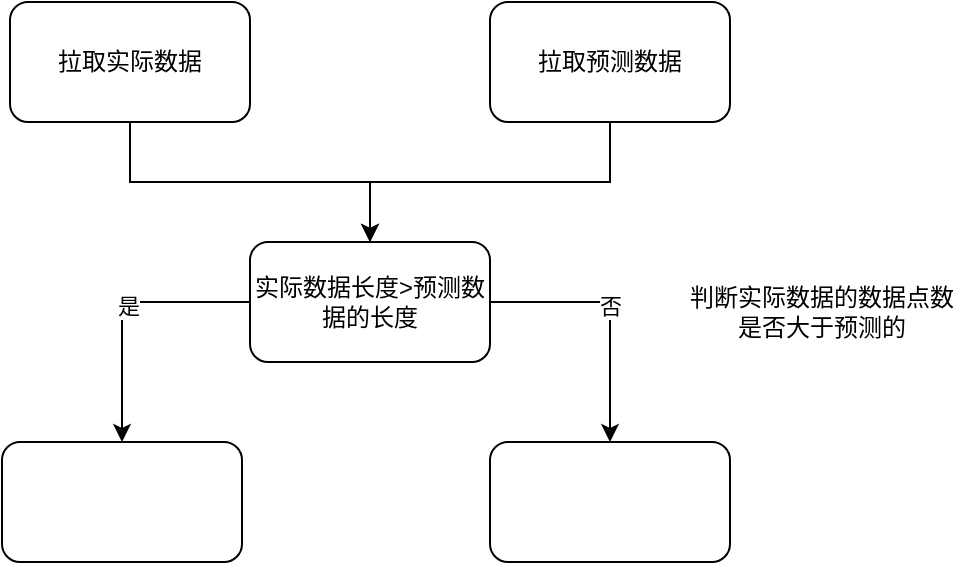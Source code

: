 <mxfile version="21.2.1" type="github">
  <diagram name="第 1 页" id="rQrgdCwCjtSHpjdYiyRV">
    <mxGraphModel dx="1023" dy="546" grid="1" gridSize="10" guides="1" tooltips="1" connect="1" arrows="1" fold="1" page="1" pageScale="1" pageWidth="827" pageHeight="1169" math="0" shadow="0">
      <root>
        <mxCell id="0" />
        <mxCell id="1" parent="0" />
        <mxCell id="zxwil83umstml-mQuDCK-4" style="edgeStyle=orthogonalEdgeStyle;rounded=0;orthogonalLoop=1;jettySize=auto;html=1;exitX=0.5;exitY=1;exitDx=0;exitDy=0;" edge="1" parent="1" source="zxwil83umstml-mQuDCK-1" target="zxwil83umstml-mQuDCK-3">
          <mxGeometry relative="1" as="geometry" />
        </mxCell>
        <mxCell id="zxwil83umstml-mQuDCK-1" value="拉取实际数据" style="rounded=1;whiteSpace=wrap;html=1;" vertex="1" parent="1">
          <mxGeometry x="234" y="110" width="120" height="60" as="geometry" />
        </mxCell>
        <mxCell id="zxwil83umstml-mQuDCK-5" style="edgeStyle=orthogonalEdgeStyle;rounded=0;orthogonalLoop=1;jettySize=auto;html=1;exitX=0.5;exitY=1;exitDx=0;exitDy=0;entryX=0.5;entryY=0;entryDx=0;entryDy=0;" edge="1" parent="1" source="zxwil83umstml-mQuDCK-2" target="zxwil83umstml-mQuDCK-3">
          <mxGeometry relative="1" as="geometry">
            <mxPoint x="394" y="230" as="targetPoint" />
          </mxGeometry>
        </mxCell>
        <mxCell id="zxwil83umstml-mQuDCK-2" value="拉取预测数据" style="rounded=1;whiteSpace=wrap;html=1;" vertex="1" parent="1">
          <mxGeometry x="474" y="110" width="120" height="60" as="geometry" />
        </mxCell>
        <mxCell id="zxwil83umstml-mQuDCK-8" style="edgeStyle=orthogonalEdgeStyle;rounded=0;orthogonalLoop=1;jettySize=auto;html=1;" edge="1" parent="1" source="zxwil83umstml-mQuDCK-3" target="zxwil83umstml-mQuDCK-6">
          <mxGeometry relative="1" as="geometry" />
        </mxCell>
        <mxCell id="zxwil83umstml-mQuDCK-10" value="是" style="edgeLabel;html=1;align=center;verticalAlign=middle;resizable=0;points=[];" vertex="1" connectable="0" parent="zxwil83umstml-mQuDCK-8">
          <mxGeometry x="-0.084" y="2" relative="1" as="geometry">
            <mxPoint as="offset" />
          </mxGeometry>
        </mxCell>
        <mxCell id="zxwil83umstml-mQuDCK-9" style="edgeStyle=orthogonalEdgeStyle;rounded=0;orthogonalLoop=1;jettySize=auto;html=1;exitX=1;exitY=0.5;exitDx=0;exitDy=0;" edge="1" parent="1" source="zxwil83umstml-mQuDCK-3" target="zxwil83umstml-mQuDCK-7">
          <mxGeometry relative="1" as="geometry" />
        </mxCell>
        <mxCell id="zxwil83umstml-mQuDCK-11" value="否" style="edgeLabel;html=1;align=center;verticalAlign=middle;resizable=0;points=[];" vertex="1" connectable="0" parent="zxwil83umstml-mQuDCK-9">
          <mxGeometry x="-0.055" relative="1" as="geometry">
            <mxPoint as="offset" />
          </mxGeometry>
        </mxCell>
        <mxCell id="zxwil83umstml-mQuDCK-3" value="实际数据长度&amp;gt;预测数据的长度" style="rounded=1;whiteSpace=wrap;html=1;" vertex="1" parent="1">
          <mxGeometry x="354" y="230" width="120" height="60" as="geometry" />
        </mxCell>
        <mxCell id="zxwil83umstml-mQuDCK-6" value="" style="rounded=1;whiteSpace=wrap;html=1;" vertex="1" parent="1">
          <mxGeometry x="230" y="330" width="120" height="60" as="geometry" />
        </mxCell>
        <mxCell id="zxwil83umstml-mQuDCK-7" value="" style="rounded=1;whiteSpace=wrap;html=1;" vertex="1" parent="1">
          <mxGeometry x="474" y="330" width="120" height="60" as="geometry" />
        </mxCell>
        <mxCell id="zxwil83umstml-mQuDCK-12" value="判断实际数据的数据点数是否大于预测的" style="text;html=1;strokeColor=none;fillColor=none;align=center;verticalAlign=middle;whiteSpace=wrap;rounded=0;" vertex="1" parent="1">
          <mxGeometry x="570" y="250" width="140" height="30" as="geometry" />
        </mxCell>
      </root>
    </mxGraphModel>
  </diagram>
</mxfile>

